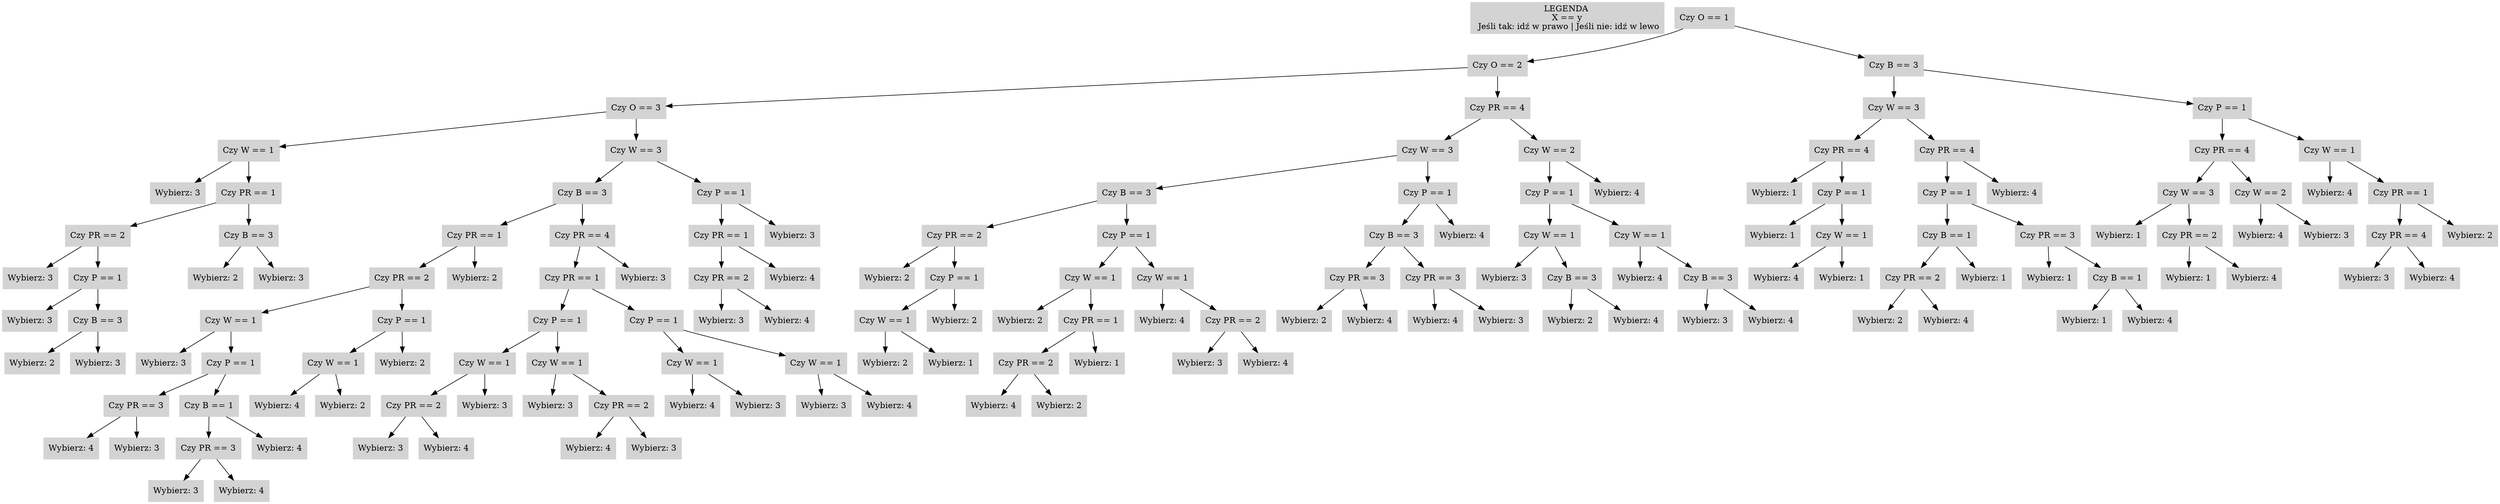 // BDD
digraph {
	node [color=lightgrey shape=box style=filled]
	info [label="LEGENDA 
 X == y 
 Jeśli tak: idź w prawo | Jeśli nie: idź w lewo"]
	1 [label="Czy O == 1"]
	1 -> 3
	1 -> 2
	2 [label="Czy B == 3"]
	2 -> 5
	2 -> 4
	4 [label="Czy P == 1"]
	4 -> 7
	4 -> 6
	6 [label="Czy W == 1"]
	6 -> 9
	6 -> 8
	8 [label="Czy PR == 1"]
	8 -> 11
	8 -> 10
	10 [label="Wybierz: 2"]
	11 [label="Czy PR == 4"]
	11 -> 13
	11 -> 12
	12 [label="Wybierz: 4"]
	13 [label="Wybierz: 3"]
	9 [label="Wybierz: 4"]
	7 [label="Czy PR == 4"]
	7 -> 15
	7 -> 14
	14 [label="Czy W == 2"]
	14 -> 17
	14 -> 16
	16 [label="Wybierz: 3"]
	17 [label="Wybierz: 4"]
	15 [label="Czy W == 3"]
	15 -> 19
	15 -> 18
	18 [label="Czy PR == 2"]
	18 -> 21
	18 -> 20
	20 [label="Wybierz: 4"]
	21 [label="Wybierz: 1"]
	19 [label="Wybierz: 1"]
	5 [label="Czy W == 3"]
	5 -> 23
	5 -> 22
	22 [label="Czy PR == 4"]
	22 -> 25
	22 -> 24
	24 [label="Wybierz: 4"]
	25 [label="Czy P == 1"]
	25 -> 27
	25 -> 26
	26 [label="Czy PR == 3"]
	26 -> 29
	26 -> 28
	28 [label="Czy B == 1"]
	28 -> 31
	28 -> 30
	30 [label="Wybierz: 4"]
	31 [label="Wybierz: 1"]
	29 [label="Wybierz: 1"]
	27 [label="Czy B == 1"]
	27 -> 33
	27 -> 32
	32 [label="Wybierz: 1"]
	33 [label="Czy PR == 2"]
	33 -> 35
	33 -> 34
	34 [label="Wybierz: 4"]
	35 [label="Wybierz: 2"]
	23 [label="Czy PR == 4"]
	23 -> 37
	23 -> 36
	36 [label="Czy P == 1"]
	36 -> 39
	36 -> 38
	38 [label="Czy W == 1"]
	38 -> 41
	38 -> 40
	40 [label="Wybierz: 1"]
	41 [label="Wybierz: 4"]
	39 [label="Wybierz: 1"]
	37 [label="Wybierz: 1"]
	3 [label="Czy O == 2"]
	3 -> 43
	3 -> 42
	42 [label="Czy PR == 4"]
	42 -> 45
	42 -> 44
	44 [label="Czy W == 2"]
	44 -> 47
	44 -> 46
	46 [label="Wybierz: 4"]
	47 [label="Czy P == 1"]
	47 -> 49
	47 -> 48
	48 [label="Czy W == 1"]
	48 -> 51
	48 -> 50
	50 [label="Czy B == 3"]
	50 -> 53
	50 -> 52
	52 [label="Wybierz: 4"]
	53 [label="Wybierz: 3"]
	51 [label="Wybierz: 4"]
	49 [label="Czy W == 1"]
	49 -> 55
	49 -> 54
	54 [label="Czy B == 3"]
	54 -> 57
	54 -> 56
	56 [label="Wybierz: 4"]
	57 [label="Wybierz: 2"]
	55 [label="Wybierz: 3"]
	45 [label="Czy W == 3"]
	45 -> 59
	45 -> 58
	58 [label="Czy P == 1"]
	58 -> 61
	58 -> 60
	60 [label="Wybierz: 4"]
	61 [label="Czy B == 3"]
	61 -> 63
	61 -> 62
	62 [label="Czy PR == 3"]
	62 -> 65
	62 -> 64
	64 [label="Wybierz: 3"]
	65 [label="Wybierz: 4"]
	63 [label="Czy PR == 3"]
	63 -> 67
	63 -> 66
	66 [label="Wybierz: 4"]
	67 [label="Wybierz: 2"]
	59 [label="Czy B == 3"]
	59 -> 69
	59 -> 68
	68 [label="Czy P == 1"]
	68 -> 71
	68 -> 70
	70 [label="Czy W == 1"]
	70 -> 73
	70 -> 72
	72 [label="Czy PR == 2"]
	72 -> 75
	72 -> 74
	74 [label="Wybierz: 4"]
	75 [label="Wybierz: 3"]
	73 [label="Wybierz: 4"]
	71 [label="Czy W == 1"]
	71 -> 77
	71 -> 76
	76 [label="Czy PR == 1"]
	76 -> 79
	76 -> 78
	78 [label="Wybierz: 1"]
	79 [label="Czy PR == 2"]
	79 -> 81
	79 -> 80
	80 [label="Wybierz: 2"]
	81 [label="Wybierz: 4"]
	77 [label="Wybierz: 2"]
	69 [label="Czy PR == 2"]
	69 -> 83
	69 -> 82
	82 [label="Czy P == 1"]
	82 -> 85
	82 -> 84
	84 [label="Wybierz: 2"]
	85 [label="Czy W == 1"]
	85 -> 87
	85 -> 86
	86 [label="Wybierz: 1"]
	87 [label="Wybierz: 2"]
	83 [label="Wybierz: 2"]
	43 [label="Czy O == 3"]
	43 -> 89
	43 -> 88
	88 [label="Czy W == 3"]
	88 -> 91
	88 -> 90
	90 [label="Czy P == 1"]
	90 -> 93
	90 -> 92
	92 [label="Wybierz: 3"]
	93 [label="Czy PR == 1"]
	93 -> 95
	93 -> 94
	94 [label="Wybierz: 4"]
	95 [label="Czy PR == 2"]
	95 -> 97
	95 -> 96
	96 [label="Wybierz: 4"]
	97 [label="Wybierz: 3"]
	91 [label="Czy B == 3"]
	91 -> 99
	91 -> 98
	98 [label="Czy PR == 4"]
	98 -> 101
	98 -> 100
	100 [label="Wybierz: 3"]
	101 [label="Czy PR == 1"]
	101 -> 103
	101 -> 102
	102 [label="Czy P == 1"]
	102 -> 105
	102 -> 104
	104 [label="Czy W == 1"]
	104 -> 107
	104 -> 106
	106 [label="Wybierz: 4"]
	107 [label="Wybierz: 3"]
	105 [label="Czy W == 1"]
	105 -> 109
	105 -> 108
	108 [label="Wybierz: 3"]
	109 [label="Wybierz: 4"]
	103 [label="Czy P == 1"]
	103 -> 111
	103 -> 110
	110 [label="Czy W == 1"]
	110 -> 113
	110 -> 112
	112 [label="Czy PR == 2"]
	112 -> 115
	112 -> 114
	114 [label="Wybierz: 3"]
	115 [label="Wybierz: 4"]
	113 [label="Wybierz: 3"]
	111 [label="Czy W == 1"]
	111 -> 117
	111 -> 116
	116 [label="Wybierz: 3"]
	117 [label="Czy PR == 2"]
	117 -> 119
	117 -> 118
	118 [label="Wybierz: 4"]
	119 [label="Wybierz: 3"]
	99 [label="Czy PR == 1"]
	99 -> 121
	99 -> 120
	120 [label="Wybierz: 2"]
	121 [label="Czy PR == 2"]
	121 -> 123
	121 -> 122
	122 [label="Czy P == 1"]
	122 -> 125
	122 -> 124
	124 [label="Wybierz: 2"]
	125 [label="Czy W == 1"]
	125 -> 127
	125 -> 126
	126 [label="Wybierz: 2"]
	127 [label="Wybierz: 4"]
	123 [label="Czy W == 1"]
	123 -> 129
	123 -> 128
	128 [label="Czy P == 1"]
	128 -> 131
	128 -> 130
	130 [label="Czy B == 1"]
	130 -> 133
	130 -> 132
	132 [label="Wybierz: 4"]
	133 [label="Czy PR == 3"]
	133 -> 135
	133 -> 134
	134 [label="Wybierz: 4"]
	135 [label="Wybierz: 3"]
	131 [label="Czy PR == 3"]
	131 -> 137
	131 -> 136
	136 [label="Wybierz: 3"]
	137 [label="Wybierz: 4"]
	129 [label="Wybierz: 3"]
	89 [label="Czy W == 1"]
	89 -> 139
	89 -> 138
	138 [label="Czy PR == 1"]
	138 -> 141
	138 -> 140
	140 [label="Czy B == 3"]
	140 -> 143
	140 -> 142
	142 [label="Wybierz: 3"]
	143 [label="Wybierz: 2"]
	141 [label="Czy PR == 2"]
	141 -> 145
	141 -> 144
	144 [label="Czy P == 1"]
	144 -> 147
	144 -> 146
	146 [label="Czy B == 3"]
	146 -> 149
	146 -> 148
	148 [label="Wybierz: 3"]
	149 [label="Wybierz: 2"]
	147 [label="Wybierz: 3"]
	145 [label="Wybierz: 3"]
	139 [label="Wybierz: 3"]
}
